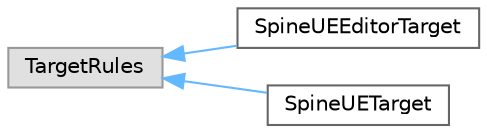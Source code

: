 digraph "类继承关系图"
{
 // LATEX_PDF_SIZE
  bgcolor="transparent";
  edge [fontname=Helvetica,fontsize=10,labelfontname=Helvetica,labelfontsize=10];
  node [fontname=Helvetica,fontsize=10,shape=box,height=0.2,width=0.4];
  rankdir="LR";
  Node0 [id="Node000000",label="TargetRules",height=0.2,width=0.4,color="grey60", fillcolor="#E0E0E0", style="filled",tooltip=" "];
  Node0 -> Node1 [id="edge6660_Node000000_Node000001",dir="back",color="steelblue1",style="solid",tooltip=" "];
  Node1 [id="Node000001",label="SpineUEEditorTarget",height=0.2,width=0.4,color="grey40", fillcolor="white", style="filled",URL="$class_spine_u_e_editor_target.html",tooltip=" "];
  Node0 -> Node2 [id="edge6661_Node000000_Node000002",dir="back",color="steelblue1",style="solid",tooltip=" "];
  Node2 [id="Node000002",label="SpineUETarget",height=0.2,width=0.4,color="grey40", fillcolor="white", style="filled",URL="$class_spine_u_e_target.html",tooltip=" "];
}
